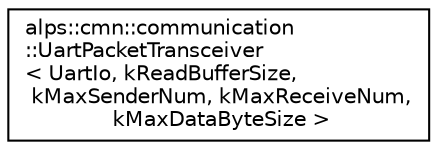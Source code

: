 digraph "クラス階層図"
{
 // LATEX_PDF_SIZE
  edge [fontname="Helvetica",fontsize="10",labelfontname="Helvetica",labelfontsize="10"];
  node [fontname="Helvetica",fontsize="10",shape=record];
  rankdir="LR";
  Node0 [label="alps::cmn::communication\l::UartPacketTransceiver\l\< UartIo, kReadBufferSize,\l kMaxSenderNum, kMaxReceiveNum,\l kMaxDataByteSize \>",height=0.2,width=0.4,color="black", fillcolor="white", style="filled",URL="$classalps_1_1cmn_1_1communication_1_1_uart_packet_transceiver.html",tooltip="UART通信でパケットを送受信するためのクラス"];
}
